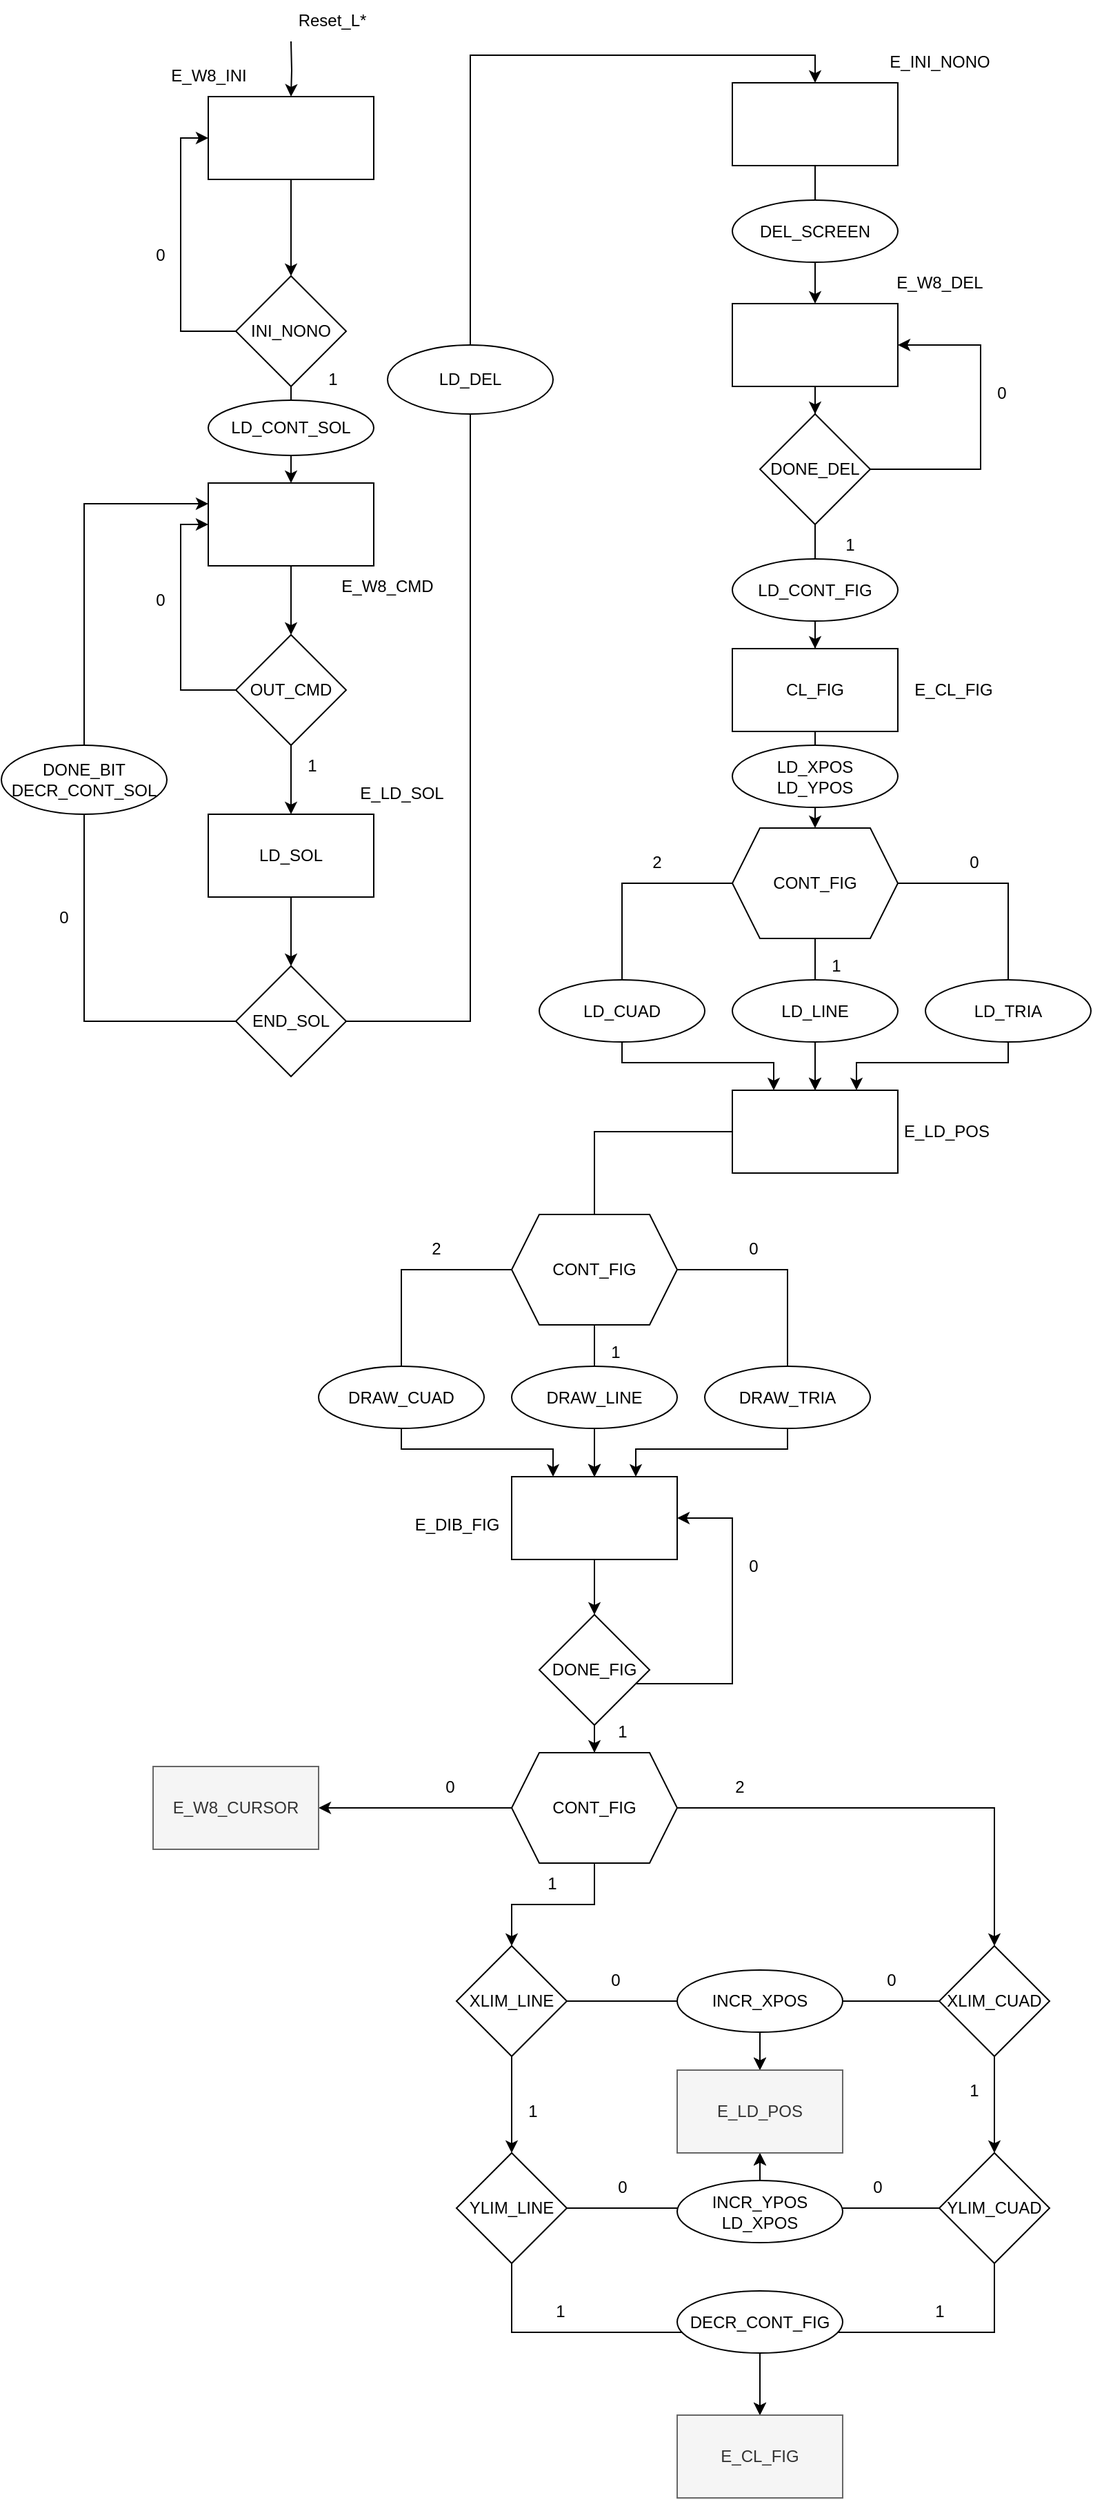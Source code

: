 <mxfile version="23.1.2" type="device">
  <diagram name="Página-1" id="odEJm7NLrHrXEt8aZHD7">
    <mxGraphModel dx="913" dy="484" grid="1" gridSize="10" guides="1" tooltips="1" connect="1" arrows="1" fold="1" page="1" pageScale="1" pageWidth="827" pageHeight="1169" math="0" shadow="0">
      <root>
        <mxCell id="0" />
        <mxCell id="1" parent="0" />
        <mxCell id="RWISE_kW_2bD8TeYGAy0-4" value="" style="edgeStyle=orthogonalEdgeStyle;rounded=0;orthogonalLoop=1;jettySize=auto;html=1;" edge="1" parent="1" source="RWISE_kW_2bD8TeYGAy0-2" target="RWISE_kW_2bD8TeYGAy0-3">
          <mxGeometry relative="1" as="geometry" />
        </mxCell>
        <mxCell id="RWISE_kW_2bD8TeYGAy0-19" style="edgeStyle=orthogonalEdgeStyle;rounded=0;orthogonalLoop=1;jettySize=auto;html=1;" edge="1" parent="1" target="RWISE_kW_2bD8TeYGAy0-2">
          <mxGeometry relative="1" as="geometry">
            <mxPoint x="210" y="40" as="sourcePoint" />
          </mxGeometry>
        </mxCell>
        <mxCell id="RWISE_kW_2bD8TeYGAy0-2" value="" style="rounded=0;whiteSpace=wrap;html=1;" vertex="1" parent="1">
          <mxGeometry x="150" y="80" width="120" height="60" as="geometry" />
        </mxCell>
        <mxCell id="RWISE_kW_2bD8TeYGAy0-5" style="edgeStyle=orthogonalEdgeStyle;rounded=0;orthogonalLoop=1;jettySize=auto;html=1;entryX=0;entryY=0.5;entryDx=0;entryDy=0;" edge="1" parent="1" source="RWISE_kW_2bD8TeYGAy0-3" target="RWISE_kW_2bD8TeYGAy0-2">
          <mxGeometry relative="1" as="geometry">
            <Array as="points">
              <mxPoint x="130" y="250" />
              <mxPoint x="130" y="110" />
            </Array>
          </mxGeometry>
        </mxCell>
        <mxCell id="RWISE_kW_2bD8TeYGAy0-7" value="" style="edgeStyle=orthogonalEdgeStyle;rounded=0;orthogonalLoop=1;jettySize=auto;html=1;" edge="1" parent="1" source="RWISE_kW_2bD8TeYGAy0-3" target="RWISE_kW_2bD8TeYGAy0-6">
          <mxGeometry relative="1" as="geometry" />
        </mxCell>
        <mxCell id="RWISE_kW_2bD8TeYGAy0-3" value="INI_NONO" style="rhombus;whiteSpace=wrap;html=1;" vertex="1" parent="1">
          <mxGeometry x="170" y="210" width="80" height="80" as="geometry" />
        </mxCell>
        <mxCell id="RWISE_kW_2bD8TeYGAy0-9" value="" style="edgeStyle=orthogonalEdgeStyle;rounded=0;orthogonalLoop=1;jettySize=auto;html=1;" edge="1" parent="1" source="RWISE_kW_2bD8TeYGAy0-6" target="RWISE_kW_2bD8TeYGAy0-8">
          <mxGeometry relative="1" as="geometry" />
        </mxCell>
        <mxCell id="RWISE_kW_2bD8TeYGAy0-6" value="" style="rounded=0;whiteSpace=wrap;html=1;" vertex="1" parent="1">
          <mxGeometry x="150" y="360" width="120" height="60" as="geometry" />
        </mxCell>
        <mxCell id="RWISE_kW_2bD8TeYGAy0-10" style="edgeStyle=orthogonalEdgeStyle;rounded=0;orthogonalLoop=1;jettySize=auto;html=1;entryX=0;entryY=0.5;entryDx=0;entryDy=0;" edge="1" parent="1" source="RWISE_kW_2bD8TeYGAy0-8" target="RWISE_kW_2bD8TeYGAy0-6">
          <mxGeometry relative="1" as="geometry">
            <Array as="points">
              <mxPoint x="130" y="510" />
              <mxPoint x="130" y="390" />
            </Array>
          </mxGeometry>
        </mxCell>
        <mxCell id="RWISE_kW_2bD8TeYGAy0-13" value="" style="edgeStyle=orthogonalEdgeStyle;rounded=0;orthogonalLoop=1;jettySize=auto;html=1;" edge="1" parent="1" source="RWISE_kW_2bD8TeYGAy0-8" target="RWISE_kW_2bD8TeYGAy0-12">
          <mxGeometry relative="1" as="geometry" />
        </mxCell>
        <mxCell id="RWISE_kW_2bD8TeYGAy0-8" value="OUT_CMD" style="rhombus;whiteSpace=wrap;html=1;" vertex="1" parent="1">
          <mxGeometry x="170" y="470" width="80" height="80" as="geometry" />
        </mxCell>
        <mxCell id="RWISE_kW_2bD8TeYGAy0-16" value="" style="edgeStyle=orthogonalEdgeStyle;rounded=0;orthogonalLoop=1;jettySize=auto;html=1;" edge="1" parent="1" source="RWISE_kW_2bD8TeYGAy0-12" target="RWISE_kW_2bD8TeYGAy0-15">
          <mxGeometry relative="1" as="geometry" />
        </mxCell>
        <mxCell id="RWISE_kW_2bD8TeYGAy0-12" value="LD_SOL" style="rounded=0;whiteSpace=wrap;html=1;" vertex="1" parent="1">
          <mxGeometry x="150" y="600" width="120" height="60" as="geometry" />
        </mxCell>
        <mxCell id="RWISE_kW_2bD8TeYGAy0-17" style="edgeStyle=orthogonalEdgeStyle;rounded=0;orthogonalLoop=1;jettySize=auto;html=1;entryX=0;entryY=0.25;entryDx=0;entryDy=0;" edge="1" parent="1" source="RWISE_kW_2bD8TeYGAy0-15" target="RWISE_kW_2bD8TeYGAy0-6">
          <mxGeometry relative="1" as="geometry">
            <Array as="points">
              <mxPoint x="60" y="750" />
              <mxPoint x="60" y="375" />
            </Array>
          </mxGeometry>
        </mxCell>
        <mxCell id="RWISE_kW_2bD8TeYGAy0-31" style="edgeStyle=orthogonalEdgeStyle;rounded=0;orthogonalLoop=1;jettySize=auto;html=1;entryX=0.5;entryY=0;entryDx=0;entryDy=0;" edge="1" parent="1" source="RWISE_kW_2bD8TeYGAy0-32" target="RWISE_kW_2bD8TeYGAy0-30">
          <mxGeometry relative="1" as="geometry">
            <Array as="points">
              <mxPoint x="340" y="50" />
              <mxPoint x="590" y="50" />
            </Array>
          </mxGeometry>
        </mxCell>
        <mxCell id="RWISE_kW_2bD8TeYGAy0-15" value="END_SOL" style="rhombus;whiteSpace=wrap;html=1;" vertex="1" parent="1">
          <mxGeometry x="170" y="710" width="80" height="80" as="geometry" />
        </mxCell>
        <mxCell id="RWISE_kW_2bD8TeYGAy0-18" value="LD_CONT_SOL" style="ellipse;whiteSpace=wrap;html=1;" vertex="1" parent="1">
          <mxGeometry x="150" y="300" width="120" height="40" as="geometry" />
        </mxCell>
        <mxCell id="RWISE_kW_2bD8TeYGAy0-20" value="Reset_L*" style="text;html=1;strokeColor=none;fillColor=none;align=center;verticalAlign=middle;whiteSpace=wrap;rounded=0;" vertex="1" parent="1">
          <mxGeometry x="210" y="10" width="60" height="30" as="geometry" />
        </mxCell>
        <mxCell id="RWISE_kW_2bD8TeYGAy0-21" value="E_W8_INI" style="text;html=1;align=center;verticalAlign=middle;resizable=0;points=[];autosize=1;strokeColor=none;fillColor=none;" vertex="1" parent="1">
          <mxGeometry x="110" y="50" width="80" height="30" as="geometry" />
        </mxCell>
        <mxCell id="RWISE_kW_2bD8TeYGAy0-22" value="E_W8_CMD" style="text;html=1;strokeColor=none;fillColor=none;align=center;verticalAlign=middle;whiteSpace=wrap;rounded=0;" vertex="1" parent="1">
          <mxGeometry x="250" y="420" width="60" height="30" as="geometry" />
        </mxCell>
        <mxCell id="RWISE_kW_2bD8TeYGAy0-23" value="E_LD_SOL" style="text;html=1;align=center;verticalAlign=middle;resizable=0;points=[];autosize=1;strokeColor=none;fillColor=none;" vertex="1" parent="1">
          <mxGeometry x="250" y="570" width="80" height="30" as="geometry" />
        </mxCell>
        <mxCell id="RWISE_kW_2bD8TeYGAy0-24" value="DONE_BIT&lt;br&gt;DECR_CONT_SOL" style="ellipse;whiteSpace=wrap;html=1;" vertex="1" parent="1">
          <mxGeometry y="550" width="120" height="50" as="geometry" />
        </mxCell>
        <mxCell id="RWISE_kW_2bD8TeYGAy0-25" value="0" style="text;html=1;align=center;verticalAlign=middle;resizable=0;points=[];autosize=1;strokeColor=none;fillColor=none;" vertex="1" parent="1">
          <mxGeometry x="100" y="180" width="30" height="30" as="geometry" />
        </mxCell>
        <mxCell id="RWISE_kW_2bD8TeYGAy0-26" value="0" style="text;html=1;align=center;verticalAlign=middle;resizable=0;points=[];autosize=1;strokeColor=none;fillColor=none;" vertex="1" parent="1">
          <mxGeometry x="100" y="430" width="30" height="30" as="geometry" />
        </mxCell>
        <mxCell id="RWISE_kW_2bD8TeYGAy0-27" value="0" style="text;html=1;align=center;verticalAlign=middle;resizable=0;points=[];autosize=1;strokeColor=none;fillColor=none;" vertex="1" parent="1">
          <mxGeometry x="30" y="660" width="30" height="30" as="geometry" />
        </mxCell>
        <mxCell id="RWISE_kW_2bD8TeYGAy0-28" value="1" style="text;html=1;align=center;verticalAlign=middle;resizable=0;points=[];autosize=1;strokeColor=none;fillColor=none;" vertex="1" parent="1">
          <mxGeometry x="210" y="550" width="30" height="30" as="geometry" />
        </mxCell>
        <mxCell id="RWISE_kW_2bD8TeYGAy0-29" value="1" style="text;html=1;align=center;verticalAlign=middle;resizable=0;points=[];autosize=1;strokeColor=none;fillColor=none;" vertex="1" parent="1">
          <mxGeometry x="225" y="270" width="30" height="30" as="geometry" />
        </mxCell>
        <mxCell id="RWISE_kW_2bD8TeYGAy0-34" style="edgeStyle=orthogonalEdgeStyle;rounded=0;orthogonalLoop=1;jettySize=auto;html=1;entryX=0.5;entryY=0;entryDx=0;entryDy=0;" edge="1" parent="1" source="RWISE_kW_2bD8TeYGAy0-30" target="RWISE_kW_2bD8TeYGAy0-33">
          <mxGeometry relative="1" as="geometry" />
        </mxCell>
        <mxCell id="RWISE_kW_2bD8TeYGAy0-30" value="" style="rounded=0;whiteSpace=wrap;html=1;" vertex="1" parent="1">
          <mxGeometry x="530" y="70" width="120" height="60" as="geometry" />
        </mxCell>
        <mxCell id="RWISE_kW_2bD8TeYGAy0-36" value="" style="edgeStyle=orthogonalEdgeStyle;rounded=0;orthogonalLoop=1;jettySize=auto;html=1;" edge="1" parent="1" source="RWISE_kW_2bD8TeYGAy0-33" target="RWISE_kW_2bD8TeYGAy0-35">
          <mxGeometry relative="1" as="geometry" />
        </mxCell>
        <mxCell id="RWISE_kW_2bD8TeYGAy0-33" value="" style="rounded=0;whiteSpace=wrap;html=1;" vertex="1" parent="1">
          <mxGeometry x="530" y="230" width="120" height="60" as="geometry" />
        </mxCell>
        <mxCell id="RWISE_kW_2bD8TeYGAy0-37" style="edgeStyle=orthogonalEdgeStyle;rounded=0;orthogonalLoop=1;jettySize=auto;html=1;entryX=1;entryY=0.5;entryDx=0;entryDy=0;exitX=1;exitY=0.5;exitDx=0;exitDy=0;" edge="1" parent="1" source="RWISE_kW_2bD8TeYGAy0-35" target="RWISE_kW_2bD8TeYGAy0-33">
          <mxGeometry relative="1" as="geometry">
            <Array as="points">
              <mxPoint x="710" y="350" />
              <mxPoint x="710" y="260" />
            </Array>
          </mxGeometry>
        </mxCell>
        <mxCell id="RWISE_kW_2bD8TeYGAy0-39" value="" style="edgeStyle=orthogonalEdgeStyle;rounded=0;orthogonalLoop=1;jettySize=auto;html=1;" edge="1" parent="1" source="RWISE_kW_2bD8TeYGAy0-55" target="RWISE_kW_2bD8TeYGAy0-38">
          <mxGeometry relative="1" as="geometry" />
        </mxCell>
        <mxCell id="RWISE_kW_2bD8TeYGAy0-116" value="" style="edgeStyle=orthogonalEdgeStyle;rounded=0;orthogonalLoop=1;jettySize=auto;html=1;endArrow=none;endFill=0;" edge="1" parent="1" source="RWISE_kW_2bD8TeYGAy0-35" target="RWISE_kW_2bD8TeYGAy0-55">
          <mxGeometry relative="1" as="geometry" />
        </mxCell>
        <mxCell id="RWISE_kW_2bD8TeYGAy0-35" value="DONE_DEL" style="rhombus;whiteSpace=wrap;html=1;" vertex="1" parent="1">
          <mxGeometry x="550" y="310" width="80" height="80" as="geometry" />
        </mxCell>
        <mxCell id="RWISE_kW_2bD8TeYGAy0-41" value="" style="edgeStyle=orthogonalEdgeStyle;rounded=0;orthogonalLoop=1;jettySize=auto;html=1;" edge="1" parent="1" source="RWISE_kW_2bD8TeYGAy0-58" target="RWISE_kW_2bD8TeYGAy0-40">
          <mxGeometry relative="1" as="geometry" />
        </mxCell>
        <mxCell id="RWISE_kW_2bD8TeYGAy0-38" value="CL_FIG" style="rounded=0;whiteSpace=wrap;html=1;" vertex="1" parent="1">
          <mxGeometry x="530" y="480" width="120" height="60" as="geometry" />
        </mxCell>
        <mxCell id="RWISE_kW_2bD8TeYGAy0-43" value="" style="edgeStyle=orthogonalEdgeStyle;rounded=0;orthogonalLoop=1;jettySize=auto;html=1;" edge="1" parent="1" source="RWISE_kW_2bD8TeYGAy0-40" target="RWISE_kW_2bD8TeYGAy0-42">
          <mxGeometry relative="1" as="geometry" />
        </mxCell>
        <mxCell id="RWISE_kW_2bD8TeYGAy0-40" value="" style="rounded=0;whiteSpace=wrap;html=1;" vertex="1" parent="1">
          <mxGeometry x="530" y="800" width="120" height="60" as="geometry" />
        </mxCell>
        <mxCell id="RWISE_kW_2bD8TeYGAy0-45" value="" style="edgeStyle=orthogonalEdgeStyle;rounded=0;orthogonalLoop=1;jettySize=auto;html=1;" edge="1" parent="1" source="RWISE_kW_2bD8TeYGAy0-42" target="RWISE_kW_2bD8TeYGAy0-44">
          <mxGeometry relative="1" as="geometry" />
        </mxCell>
        <mxCell id="RWISE_kW_2bD8TeYGAy0-42" value="" style="rounded=0;whiteSpace=wrap;html=1;" vertex="1" parent="1">
          <mxGeometry x="370" y="1080" width="120" height="60" as="geometry" />
        </mxCell>
        <mxCell id="RWISE_kW_2bD8TeYGAy0-46" style="edgeStyle=orthogonalEdgeStyle;rounded=0;orthogonalLoop=1;jettySize=auto;html=1;entryX=1;entryY=0.5;entryDx=0;entryDy=0;" edge="1" parent="1" source="RWISE_kW_2bD8TeYGAy0-44" target="RWISE_kW_2bD8TeYGAy0-42">
          <mxGeometry relative="1" as="geometry">
            <Array as="points">
              <mxPoint x="530" y="1230" />
              <mxPoint x="530" y="1110" />
            </Array>
          </mxGeometry>
        </mxCell>
        <mxCell id="RWISE_kW_2bD8TeYGAy0-83" value="" style="edgeStyle=orthogonalEdgeStyle;rounded=0;orthogonalLoop=1;jettySize=auto;html=1;" edge="1" parent="1" source="RWISE_kW_2bD8TeYGAy0-44" target="RWISE_kW_2bD8TeYGAy0-70">
          <mxGeometry relative="1" as="geometry" />
        </mxCell>
        <mxCell id="RWISE_kW_2bD8TeYGAy0-44" value="DONE_FIG" style="rhombus;whiteSpace=wrap;html=1;" vertex="1" parent="1">
          <mxGeometry x="390" y="1180" width="80" height="80" as="geometry" />
        </mxCell>
        <mxCell id="RWISE_kW_2bD8TeYGAy0-53" value="" style="edgeStyle=orthogonalEdgeStyle;rounded=0;orthogonalLoop=1;jettySize=auto;html=1;entryX=0.5;entryY=0;entryDx=0;entryDy=0;" edge="1" parent="1" source="RWISE_kW_2bD8TeYGAy0-15" target="RWISE_kW_2bD8TeYGAy0-32">
          <mxGeometry relative="1" as="geometry">
            <mxPoint x="250" y="750" as="sourcePoint" />
            <mxPoint x="560" y="70" as="targetPoint" />
            <Array as="points">
              <mxPoint x="340" y="750" />
            </Array>
          </mxGeometry>
        </mxCell>
        <mxCell id="RWISE_kW_2bD8TeYGAy0-32" value="LD_DEL" style="ellipse;whiteSpace=wrap;html=1;" vertex="1" parent="1">
          <mxGeometry x="280" y="260" width="120" height="50" as="geometry" />
        </mxCell>
        <mxCell id="RWISE_kW_2bD8TeYGAy0-54" value="DEL_SCREEN" style="ellipse;whiteSpace=wrap;html=1;" vertex="1" parent="1">
          <mxGeometry x="530" y="155" width="120" height="45" as="geometry" />
        </mxCell>
        <mxCell id="RWISE_kW_2bD8TeYGAy0-55" value="LD_CONT_FIG" style="ellipse;whiteSpace=wrap;html=1;" vertex="1" parent="1">
          <mxGeometry x="530" y="415" width="120" height="45" as="geometry" />
        </mxCell>
        <mxCell id="RWISE_kW_2bD8TeYGAy0-59" style="edgeStyle=orthogonalEdgeStyle;rounded=0;orthogonalLoop=1;jettySize=auto;html=1;entryX=0.25;entryY=0;entryDx=0;entryDy=0;" edge="1" parent="1" source="RWISE_kW_2bD8TeYGAy0-58" target="RWISE_kW_2bD8TeYGAy0-40">
          <mxGeometry relative="1" as="geometry">
            <Array as="points">
              <mxPoint x="450" y="650" />
              <mxPoint x="450" y="780" />
              <mxPoint x="560" y="780" />
            </Array>
          </mxGeometry>
        </mxCell>
        <mxCell id="RWISE_kW_2bD8TeYGAy0-60" value="" style="edgeStyle=orthogonalEdgeStyle;rounded=0;orthogonalLoop=1;jettySize=auto;html=1;" edge="1" parent="1" source="RWISE_kW_2bD8TeYGAy0-38" target="RWISE_kW_2bD8TeYGAy0-58">
          <mxGeometry relative="1" as="geometry">
            <mxPoint x="590" y="540" as="sourcePoint" />
            <mxPoint x="590" y="770" as="targetPoint" />
          </mxGeometry>
        </mxCell>
        <mxCell id="RWISE_kW_2bD8TeYGAy0-58" value="CONT_FIG" style="shape=hexagon;perimeter=hexagonPerimeter2;whiteSpace=wrap;html=1;fixedSize=1;" vertex="1" parent="1">
          <mxGeometry x="530" y="610" width="120" height="80" as="geometry" />
        </mxCell>
        <mxCell id="RWISE_kW_2bD8TeYGAy0-61" value="LD_XPOS&lt;br&gt;LD_YPOS" style="ellipse;whiteSpace=wrap;html=1;" vertex="1" parent="1">
          <mxGeometry x="530" y="550" width="120" height="45" as="geometry" />
        </mxCell>
        <mxCell id="RWISE_kW_2bD8TeYGAy0-124" value="" style="edgeStyle=orthogonalEdgeStyle;rounded=0;orthogonalLoop=1;jettySize=auto;html=1;" edge="1" parent="1" source="RWISE_kW_2bD8TeYGAy0-62" target="RWISE_kW_2bD8TeYGAy0-40">
          <mxGeometry relative="1" as="geometry" />
        </mxCell>
        <mxCell id="RWISE_kW_2bD8TeYGAy0-62" value="LD_LINE" style="ellipse;whiteSpace=wrap;html=1;" vertex="1" parent="1">
          <mxGeometry x="530" y="720" width="120" height="45" as="geometry" />
        </mxCell>
        <mxCell id="RWISE_kW_2bD8TeYGAy0-63" value="LD_CUAD" style="ellipse;whiteSpace=wrap;html=1;" vertex="1" parent="1">
          <mxGeometry x="390" y="720" width="120" height="45" as="geometry" />
        </mxCell>
        <mxCell id="RWISE_kW_2bD8TeYGAy0-67" style="edgeStyle=orthogonalEdgeStyle;rounded=0;orthogonalLoop=1;jettySize=auto;html=1;entryX=0.75;entryY=0;entryDx=0;entryDy=0;" edge="1" parent="1" source="RWISE_kW_2bD8TeYGAy0-58" target="RWISE_kW_2bD8TeYGAy0-40">
          <mxGeometry relative="1" as="geometry">
            <Array as="points">
              <mxPoint x="730" y="650" />
              <mxPoint x="730" y="780" />
              <mxPoint x="620" y="780" />
            </Array>
          </mxGeometry>
        </mxCell>
        <mxCell id="RWISE_kW_2bD8TeYGAy0-68" value="LD_TRIA" style="ellipse;whiteSpace=wrap;html=1;" vertex="1" parent="1">
          <mxGeometry x="670" y="720" width="120" height="45" as="geometry" />
        </mxCell>
        <mxCell id="RWISE_kW_2bD8TeYGAy0-75" style="edgeStyle=orthogonalEdgeStyle;rounded=0;orthogonalLoop=1;jettySize=auto;html=1;entryX=0.5;entryY=0;entryDx=0;entryDy=0;" edge="1" parent="1" source="RWISE_kW_2bD8TeYGAy0-70" target="RWISE_kW_2bD8TeYGAy0-74">
          <mxGeometry relative="1" as="geometry" />
        </mxCell>
        <mxCell id="RWISE_kW_2bD8TeYGAy0-84" style="edgeStyle=orthogonalEdgeStyle;rounded=0;orthogonalLoop=1;jettySize=auto;html=1;entryX=1;entryY=0.5;entryDx=0;entryDy=0;" edge="1" parent="1" source="RWISE_kW_2bD8TeYGAy0-70" target="RWISE_kW_2bD8TeYGAy0-82">
          <mxGeometry relative="1" as="geometry" />
        </mxCell>
        <mxCell id="RWISE_kW_2bD8TeYGAy0-85" style="edgeStyle=orthogonalEdgeStyle;rounded=0;orthogonalLoop=1;jettySize=auto;html=1;" edge="1" parent="1" source="RWISE_kW_2bD8TeYGAy0-70" target="RWISE_kW_2bD8TeYGAy0-73">
          <mxGeometry relative="1" as="geometry">
            <Array as="points">
              <mxPoint x="720" y="1320" />
            </Array>
          </mxGeometry>
        </mxCell>
        <mxCell id="RWISE_kW_2bD8TeYGAy0-70" value="CONT_FIG" style="shape=hexagon;perimeter=hexagonPerimeter2;whiteSpace=wrap;html=1;fixedSize=1;" vertex="1" parent="1">
          <mxGeometry x="370" y="1280" width="120" height="80" as="geometry" />
        </mxCell>
        <mxCell id="RWISE_kW_2bD8TeYGAy0-78" value="" style="edgeStyle=orthogonalEdgeStyle;rounded=0;orthogonalLoop=1;jettySize=auto;html=1;" edge="1" parent="1" source="RWISE_kW_2bD8TeYGAy0-73" target="RWISE_kW_2bD8TeYGAy0-77">
          <mxGeometry relative="1" as="geometry" />
        </mxCell>
        <mxCell id="RWISE_kW_2bD8TeYGAy0-101" style="edgeStyle=orthogonalEdgeStyle;rounded=0;orthogonalLoop=1;jettySize=auto;html=1;entryX=0.5;entryY=0;entryDx=0;entryDy=0;" edge="1" parent="1" source="RWISE_kW_2bD8TeYGAy0-73" target="RWISE_kW_2bD8TeYGAy0-88">
          <mxGeometry relative="1" as="geometry">
            <mxPoint x="540" y="1460" as="targetPoint" />
          </mxGeometry>
        </mxCell>
        <mxCell id="RWISE_kW_2bD8TeYGAy0-73" value="XLIM_CUAD" style="rhombus;whiteSpace=wrap;html=1;" vertex="1" parent="1">
          <mxGeometry x="680" y="1420" width="80" height="80" as="geometry" />
        </mxCell>
        <mxCell id="RWISE_kW_2bD8TeYGAy0-79" value="" style="edgeStyle=orthogonalEdgeStyle;rounded=0;orthogonalLoop=1;jettySize=auto;html=1;" edge="1" parent="1" source="RWISE_kW_2bD8TeYGAy0-74" target="RWISE_kW_2bD8TeYGAy0-76">
          <mxGeometry relative="1" as="geometry" />
        </mxCell>
        <mxCell id="RWISE_kW_2bD8TeYGAy0-100" style="edgeStyle=orthogonalEdgeStyle;rounded=0;orthogonalLoop=1;jettySize=auto;html=1;entryX=0.5;entryY=0;entryDx=0;entryDy=0;" edge="1" parent="1" source="RWISE_kW_2bD8TeYGAy0-74" target="RWISE_kW_2bD8TeYGAy0-88">
          <mxGeometry relative="1" as="geometry" />
        </mxCell>
        <mxCell id="RWISE_kW_2bD8TeYGAy0-74" value="XLIM_LINE" style="rhombus;whiteSpace=wrap;html=1;" vertex="1" parent="1">
          <mxGeometry x="330" y="1420" width="80" height="80" as="geometry" />
        </mxCell>
        <mxCell id="RWISE_kW_2bD8TeYGAy0-91" style="edgeStyle=orthogonalEdgeStyle;rounded=0;orthogonalLoop=1;jettySize=auto;html=1;entryX=0.5;entryY=1;entryDx=0;entryDy=0;" edge="1" parent="1" source="RWISE_kW_2bD8TeYGAy0-76" target="RWISE_kW_2bD8TeYGAy0-88">
          <mxGeometry relative="1" as="geometry">
            <Array as="points">
              <mxPoint x="550" y="1610" />
            </Array>
          </mxGeometry>
        </mxCell>
        <mxCell id="RWISE_kW_2bD8TeYGAy0-113" style="edgeStyle=orthogonalEdgeStyle;rounded=0;orthogonalLoop=1;jettySize=auto;html=1;entryX=0.5;entryY=0;entryDx=0;entryDy=0;" edge="1" parent="1" source="RWISE_kW_2bD8TeYGAy0-76" target="RWISE_kW_2bD8TeYGAy0-106">
          <mxGeometry relative="1" as="geometry">
            <Array as="points">
              <mxPoint x="370" y="1700" />
              <mxPoint x="550" y="1700" />
            </Array>
          </mxGeometry>
        </mxCell>
        <mxCell id="RWISE_kW_2bD8TeYGAy0-76" value="YLIM_LINE" style="rhombus;whiteSpace=wrap;html=1;" vertex="1" parent="1">
          <mxGeometry x="330" y="1570" width="80" height="80" as="geometry" />
        </mxCell>
        <mxCell id="RWISE_kW_2bD8TeYGAy0-92" style="edgeStyle=orthogonalEdgeStyle;rounded=0;orthogonalLoop=1;jettySize=auto;html=1;entryX=0.5;entryY=1;entryDx=0;entryDy=0;" edge="1" parent="1" source="RWISE_kW_2bD8TeYGAy0-77" target="RWISE_kW_2bD8TeYGAy0-88">
          <mxGeometry relative="1" as="geometry">
            <Array as="points">
              <mxPoint x="550" y="1610" />
            </Array>
          </mxGeometry>
        </mxCell>
        <mxCell id="RWISE_kW_2bD8TeYGAy0-109" style="edgeStyle=orthogonalEdgeStyle;rounded=0;orthogonalLoop=1;jettySize=auto;html=1;entryX=0.5;entryY=0;entryDx=0;entryDy=0;" edge="1" parent="1" source="RWISE_kW_2bD8TeYGAy0-110" target="RWISE_kW_2bD8TeYGAy0-106">
          <mxGeometry relative="1" as="geometry">
            <Array as="points">
              <mxPoint x="550" y="1740" />
              <mxPoint x="550" y="1740" />
            </Array>
          </mxGeometry>
        </mxCell>
        <mxCell id="RWISE_kW_2bD8TeYGAy0-77" value="YLIM_CUAD" style="rhombus;whiteSpace=wrap;html=1;" vertex="1" parent="1">
          <mxGeometry x="680" y="1570" width="80" height="80" as="geometry" />
        </mxCell>
        <mxCell id="RWISE_kW_2bD8TeYGAy0-82" value="E_W8_CURSOR" style="rounded=0;whiteSpace=wrap;html=1;fillColor=#f5f5f5;fontColor=#333333;strokeColor=#666666;" vertex="1" parent="1">
          <mxGeometry x="110" y="1290" width="120" height="60" as="geometry" />
        </mxCell>
        <mxCell id="RWISE_kW_2bD8TeYGAy0-88" value="E_LD_POS" style="rounded=0;whiteSpace=wrap;html=1;fillColor=#f5f5f5;fontColor=#333333;strokeColor=#666666;" vertex="1" parent="1">
          <mxGeometry x="490" y="1510" width="120" height="60" as="geometry" />
        </mxCell>
        <mxCell id="RWISE_kW_2bD8TeYGAy0-93" value="INCR_XPOS" style="ellipse;whiteSpace=wrap;html=1;" vertex="1" parent="1">
          <mxGeometry x="490" y="1437.5" width="120" height="45" as="geometry" />
        </mxCell>
        <mxCell id="RWISE_kW_2bD8TeYGAy0-104" value="INCR_YPOS&lt;br&gt;LD_XPOS" style="ellipse;whiteSpace=wrap;html=1;" vertex="1" parent="1">
          <mxGeometry x="490" y="1590" width="120" height="45" as="geometry" />
        </mxCell>
        <mxCell id="RWISE_kW_2bD8TeYGAy0-106" value="E_CL_FIG" style="rounded=0;whiteSpace=wrap;html=1;fillColor=#f5f5f5;fontColor=#333333;strokeColor=#666666;" vertex="1" parent="1">
          <mxGeometry x="490" y="1760" width="120" height="60" as="geometry" />
        </mxCell>
        <mxCell id="RWISE_kW_2bD8TeYGAy0-111" value="" style="edgeStyle=orthogonalEdgeStyle;rounded=0;orthogonalLoop=1;jettySize=auto;html=1;entryX=0.5;entryY=0;entryDx=0;entryDy=0;" edge="1" parent="1" source="RWISE_kW_2bD8TeYGAy0-77" target="RWISE_kW_2bD8TeYGAy0-110">
          <mxGeometry relative="1" as="geometry">
            <mxPoint x="720" y="1650" as="sourcePoint" />
            <mxPoint x="540" y="1790" as="targetPoint" />
            <Array as="points">
              <mxPoint x="720" y="1700" />
            </Array>
          </mxGeometry>
        </mxCell>
        <mxCell id="RWISE_kW_2bD8TeYGAy0-110" value="DECR_CONT_FIG" style="ellipse;whiteSpace=wrap;html=1;" vertex="1" parent="1">
          <mxGeometry x="490" y="1670" width="120" height="45" as="geometry" />
        </mxCell>
        <mxCell id="RWISE_kW_2bD8TeYGAy0-114" value="E_INI_NONO" style="text;html=1;align=center;verticalAlign=middle;resizable=0;points=[];autosize=1;strokeColor=none;fillColor=none;" vertex="1" parent="1">
          <mxGeometry x="630" y="40" width="100" height="30" as="geometry" />
        </mxCell>
        <mxCell id="RWISE_kW_2bD8TeYGAy0-115" value="E_W8_DEL" style="text;html=1;align=center;verticalAlign=middle;resizable=0;points=[];autosize=1;strokeColor=none;fillColor=none;" vertex="1" parent="1">
          <mxGeometry x="635" y="200" width="90" height="30" as="geometry" />
        </mxCell>
        <mxCell id="RWISE_kW_2bD8TeYGAy0-117" value="0" style="text;html=1;align=center;verticalAlign=middle;resizable=0;points=[];autosize=1;strokeColor=none;fillColor=none;" vertex="1" parent="1">
          <mxGeometry x="710" y="280" width="30" height="30" as="geometry" />
        </mxCell>
        <mxCell id="RWISE_kW_2bD8TeYGAy0-118" value="1" style="text;html=1;align=center;verticalAlign=middle;resizable=0;points=[];autosize=1;strokeColor=none;fillColor=none;" vertex="1" parent="1">
          <mxGeometry x="600" y="390" width="30" height="30" as="geometry" />
        </mxCell>
        <mxCell id="RWISE_kW_2bD8TeYGAy0-119" value="E_CL_FIG" style="text;html=1;align=center;verticalAlign=middle;resizable=0;points=[];autosize=1;strokeColor=none;fillColor=none;" vertex="1" parent="1">
          <mxGeometry x="650" y="495" width="80" height="30" as="geometry" />
        </mxCell>
        <mxCell id="RWISE_kW_2bD8TeYGAy0-120" value="2" style="text;html=1;align=center;verticalAlign=middle;resizable=0;points=[];autosize=1;strokeColor=none;fillColor=none;" vertex="1" parent="1">
          <mxGeometry x="460" y="620" width="30" height="30" as="geometry" />
        </mxCell>
        <mxCell id="RWISE_kW_2bD8TeYGAy0-121" value="0" style="text;html=1;align=center;verticalAlign=middle;resizable=0;points=[];autosize=1;strokeColor=none;fillColor=none;" vertex="1" parent="1">
          <mxGeometry x="690" y="620" width="30" height="30" as="geometry" />
        </mxCell>
        <mxCell id="RWISE_kW_2bD8TeYGAy0-122" value="1" style="text;html=1;align=center;verticalAlign=middle;resizable=0;points=[];autosize=1;strokeColor=none;fillColor=none;" vertex="1" parent="1">
          <mxGeometry x="590" y="695" width="30" height="30" as="geometry" />
        </mxCell>
        <mxCell id="RWISE_kW_2bD8TeYGAy0-123" value="0" style="text;html=1;align=center;verticalAlign=middle;resizable=0;points=[];autosize=1;strokeColor=none;fillColor=none;" vertex="1" parent="1">
          <mxGeometry x="530" y="1130" width="30" height="30" as="geometry" />
        </mxCell>
        <mxCell id="RWISE_kW_2bD8TeYGAy0-127" value="E_LD_POS" style="text;html=1;align=center;verticalAlign=middle;resizable=0;points=[];autosize=1;strokeColor=none;fillColor=none;" vertex="1" parent="1">
          <mxGeometry x="640" y="815" width="90" height="30" as="geometry" />
        </mxCell>
        <mxCell id="RWISE_kW_2bD8TeYGAy0-128" value="E_DIB_FIG" style="text;html=1;align=center;verticalAlign=middle;resizable=0;points=[];autosize=1;strokeColor=none;fillColor=none;" vertex="1" parent="1">
          <mxGeometry x="290" y="1100" width="80" height="30" as="geometry" />
        </mxCell>
        <mxCell id="RWISE_kW_2bD8TeYGAy0-136" value="" style="edgeStyle=orthogonalEdgeStyle;rounded=0;orthogonalLoop=1;jettySize=auto;html=1;" edge="1" parent="1" source="RWISE_kW_2bD8TeYGAy0-138">
          <mxGeometry relative="1" as="geometry">
            <mxPoint x="430" y="1080" as="targetPoint" />
          </mxGeometry>
        </mxCell>
        <mxCell id="RWISE_kW_2bD8TeYGAy0-137" style="edgeStyle=orthogonalEdgeStyle;rounded=0;orthogonalLoop=1;jettySize=auto;html=1;entryX=0.25;entryY=0;entryDx=0;entryDy=0;" edge="1" parent="1" source="RWISE_kW_2bD8TeYGAy0-138">
          <mxGeometry relative="1" as="geometry">
            <mxPoint x="400" y="1080" as="targetPoint" />
            <Array as="points">
              <mxPoint x="290" y="930" />
              <mxPoint x="290" y="1060" />
              <mxPoint x="400" y="1060" />
            </Array>
          </mxGeometry>
        </mxCell>
        <mxCell id="RWISE_kW_2bD8TeYGAy0-138" value="CONT_FIG" style="shape=hexagon;perimeter=hexagonPerimeter2;whiteSpace=wrap;html=1;fixedSize=1;" vertex="1" parent="1">
          <mxGeometry x="370" y="890" width="120" height="80" as="geometry" />
        </mxCell>
        <mxCell id="RWISE_kW_2bD8TeYGAy0-139" value="" style="edgeStyle=orthogonalEdgeStyle;rounded=0;orthogonalLoop=1;jettySize=auto;html=1;" edge="1" parent="1" source="RWISE_kW_2bD8TeYGAy0-140">
          <mxGeometry relative="1" as="geometry">
            <mxPoint x="430" y="1080" as="targetPoint" />
          </mxGeometry>
        </mxCell>
        <mxCell id="RWISE_kW_2bD8TeYGAy0-140" value="DRAW_LINE" style="ellipse;whiteSpace=wrap;html=1;" vertex="1" parent="1">
          <mxGeometry x="370" y="1000" width="120" height="45" as="geometry" />
        </mxCell>
        <mxCell id="RWISE_kW_2bD8TeYGAy0-141" value="DRAW_CUAD" style="ellipse;whiteSpace=wrap;html=1;" vertex="1" parent="1">
          <mxGeometry x="230" y="1000" width="120" height="45" as="geometry" />
        </mxCell>
        <mxCell id="RWISE_kW_2bD8TeYGAy0-142" style="edgeStyle=orthogonalEdgeStyle;rounded=0;orthogonalLoop=1;jettySize=auto;html=1;entryX=0.75;entryY=0;entryDx=0;entryDy=0;" edge="1" parent="1" source="RWISE_kW_2bD8TeYGAy0-138">
          <mxGeometry relative="1" as="geometry">
            <mxPoint x="460" y="1080" as="targetPoint" />
            <Array as="points">
              <mxPoint x="570" y="930" />
              <mxPoint x="570" y="1060" />
              <mxPoint x="460" y="1060" />
            </Array>
          </mxGeometry>
        </mxCell>
        <mxCell id="RWISE_kW_2bD8TeYGAy0-143" value="DRAW_TRIA" style="ellipse;whiteSpace=wrap;html=1;" vertex="1" parent="1">
          <mxGeometry x="510" y="1000" width="120" height="45" as="geometry" />
        </mxCell>
        <mxCell id="RWISE_kW_2bD8TeYGAy0-144" value="2" style="text;html=1;align=center;verticalAlign=middle;resizable=0;points=[];autosize=1;strokeColor=none;fillColor=none;" vertex="1" parent="1">
          <mxGeometry x="300" y="900" width="30" height="30" as="geometry" />
        </mxCell>
        <mxCell id="RWISE_kW_2bD8TeYGAy0-145" value="0" style="text;html=1;align=center;verticalAlign=middle;resizable=0;points=[];autosize=1;strokeColor=none;fillColor=none;" vertex="1" parent="1">
          <mxGeometry x="530" y="900" width="30" height="30" as="geometry" />
        </mxCell>
        <mxCell id="RWISE_kW_2bD8TeYGAy0-146" value="1" style="text;html=1;align=center;verticalAlign=middle;resizable=0;points=[];autosize=1;strokeColor=none;fillColor=none;" vertex="1" parent="1">
          <mxGeometry x="430" y="975" width="30" height="30" as="geometry" />
        </mxCell>
        <mxCell id="RWISE_kW_2bD8TeYGAy0-147" value="1" style="text;html=1;align=center;verticalAlign=middle;resizable=0;points=[];autosize=1;strokeColor=none;fillColor=none;" vertex="1" parent="1">
          <mxGeometry x="435" y="1250" width="30" height="30" as="geometry" />
        </mxCell>
        <mxCell id="RWISE_kW_2bD8TeYGAy0-148" value="2" style="text;html=1;align=center;verticalAlign=middle;resizable=0;points=[];autosize=1;strokeColor=none;fillColor=none;" vertex="1" parent="1">
          <mxGeometry x="520" y="1290" width="30" height="30" as="geometry" />
        </mxCell>
        <mxCell id="RWISE_kW_2bD8TeYGAy0-149" value="1" style="text;html=1;align=center;verticalAlign=middle;resizable=0;points=[];autosize=1;strokeColor=none;fillColor=none;" vertex="1" parent="1">
          <mxGeometry x="384" y="1360" width="30" height="30" as="geometry" />
        </mxCell>
        <mxCell id="RWISE_kW_2bD8TeYGAy0-150" value="0" style="text;html=1;align=center;verticalAlign=middle;resizable=0;points=[];autosize=1;strokeColor=none;fillColor=none;" vertex="1" parent="1">
          <mxGeometry x="310" y="1290" width="30" height="30" as="geometry" />
        </mxCell>
        <mxCell id="RWISE_kW_2bD8TeYGAy0-151" value="0" style="text;html=1;align=center;verticalAlign=middle;resizable=0;points=[];autosize=1;strokeColor=none;fillColor=none;" vertex="1" parent="1">
          <mxGeometry x="430" y="1430" width="30" height="30" as="geometry" />
        </mxCell>
        <mxCell id="RWISE_kW_2bD8TeYGAy0-152" value="0" style="text;html=1;align=center;verticalAlign=middle;resizable=0;points=[];autosize=1;strokeColor=none;fillColor=none;" vertex="1" parent="1">
          <mxGeometry x="630" y="1430" width="30" height="30" as="geometry" />
        </mxCell>
        <mxCell id="RWISE_kW_2bD8TeYGAy0-153" value="1" style="text;html=1;align=center;verticalAlign=middle;resizable=0;points=[];autosize=1;strokeColor=none;fillColor=none;" vertex="1" parent="1">
          <mxGeometry x="370" y="1525" width="30" height="30" as="geometry" />
        </mxCell>
        <mxCell id="RWISE_kW_2bD8TeYGAy0-154" value="1" style="text;html=1;align=center;verticalAlign=middle;resizable=0;points=[];autosize=1;strokeColor=none;fillColor=none;" vertex="1" parent="1">
          <mxGeometry x="690" y="1510" width="30" height="30" as="geometry" />
        </mxCell>
        <mxCell id="RWISE_kW_2bD8TeYGAy0-155" value="0" style="text;html=1;align=center;verticalAlign=middle;resizable=0;points=[];autosize=1;strokeColor=none;fillColor=none;" vertex="1" parent="1">
          <mxGeometry x="620" y="1580" width="30" height="30" as="geometry" />
        </mxCell>
        <mxCell id="RWISE_kW_2bD8TeYGAy0-156" value="0" style="text;html=1;align=center;verticalAlign=middle;resizable=0;points=[];autosize=1;strokeColor=none;fillColor=none;" vertex="1" parent="1">
          <mxGeometry x="435" y="1580" width="30" height="30" as="geometry" />
        </mxCell>
        <mxCell id="RWISE_kW_2bD8TeYGAy0-157" value="1" style="text;html=1;align=center;verticalAlign=middle;resizable=0;points=[];autosize=1;strokeColor=none;fillColor=none;" vertex="1" parent="1">
          <mxGeometry x="390" y="1670" width="30" height="30" as="geometry" />
        </mxCell>
        <mxCell id="RWISE_kW_2bD8TeYGAy0-158" value="1" style="text;html=1;align=center;verticalAlign=middle;resizable=0;points=[];autosize=1;strokeColor=none;fillColor=none;" vertex="1" parent="1">
          <mxGeometry x="665" y="1670" width="30" height="30" as="geometry" />
        </mxCell>
      </root>
    </mxGraphModel>
  </diagram>
</mxfile>
